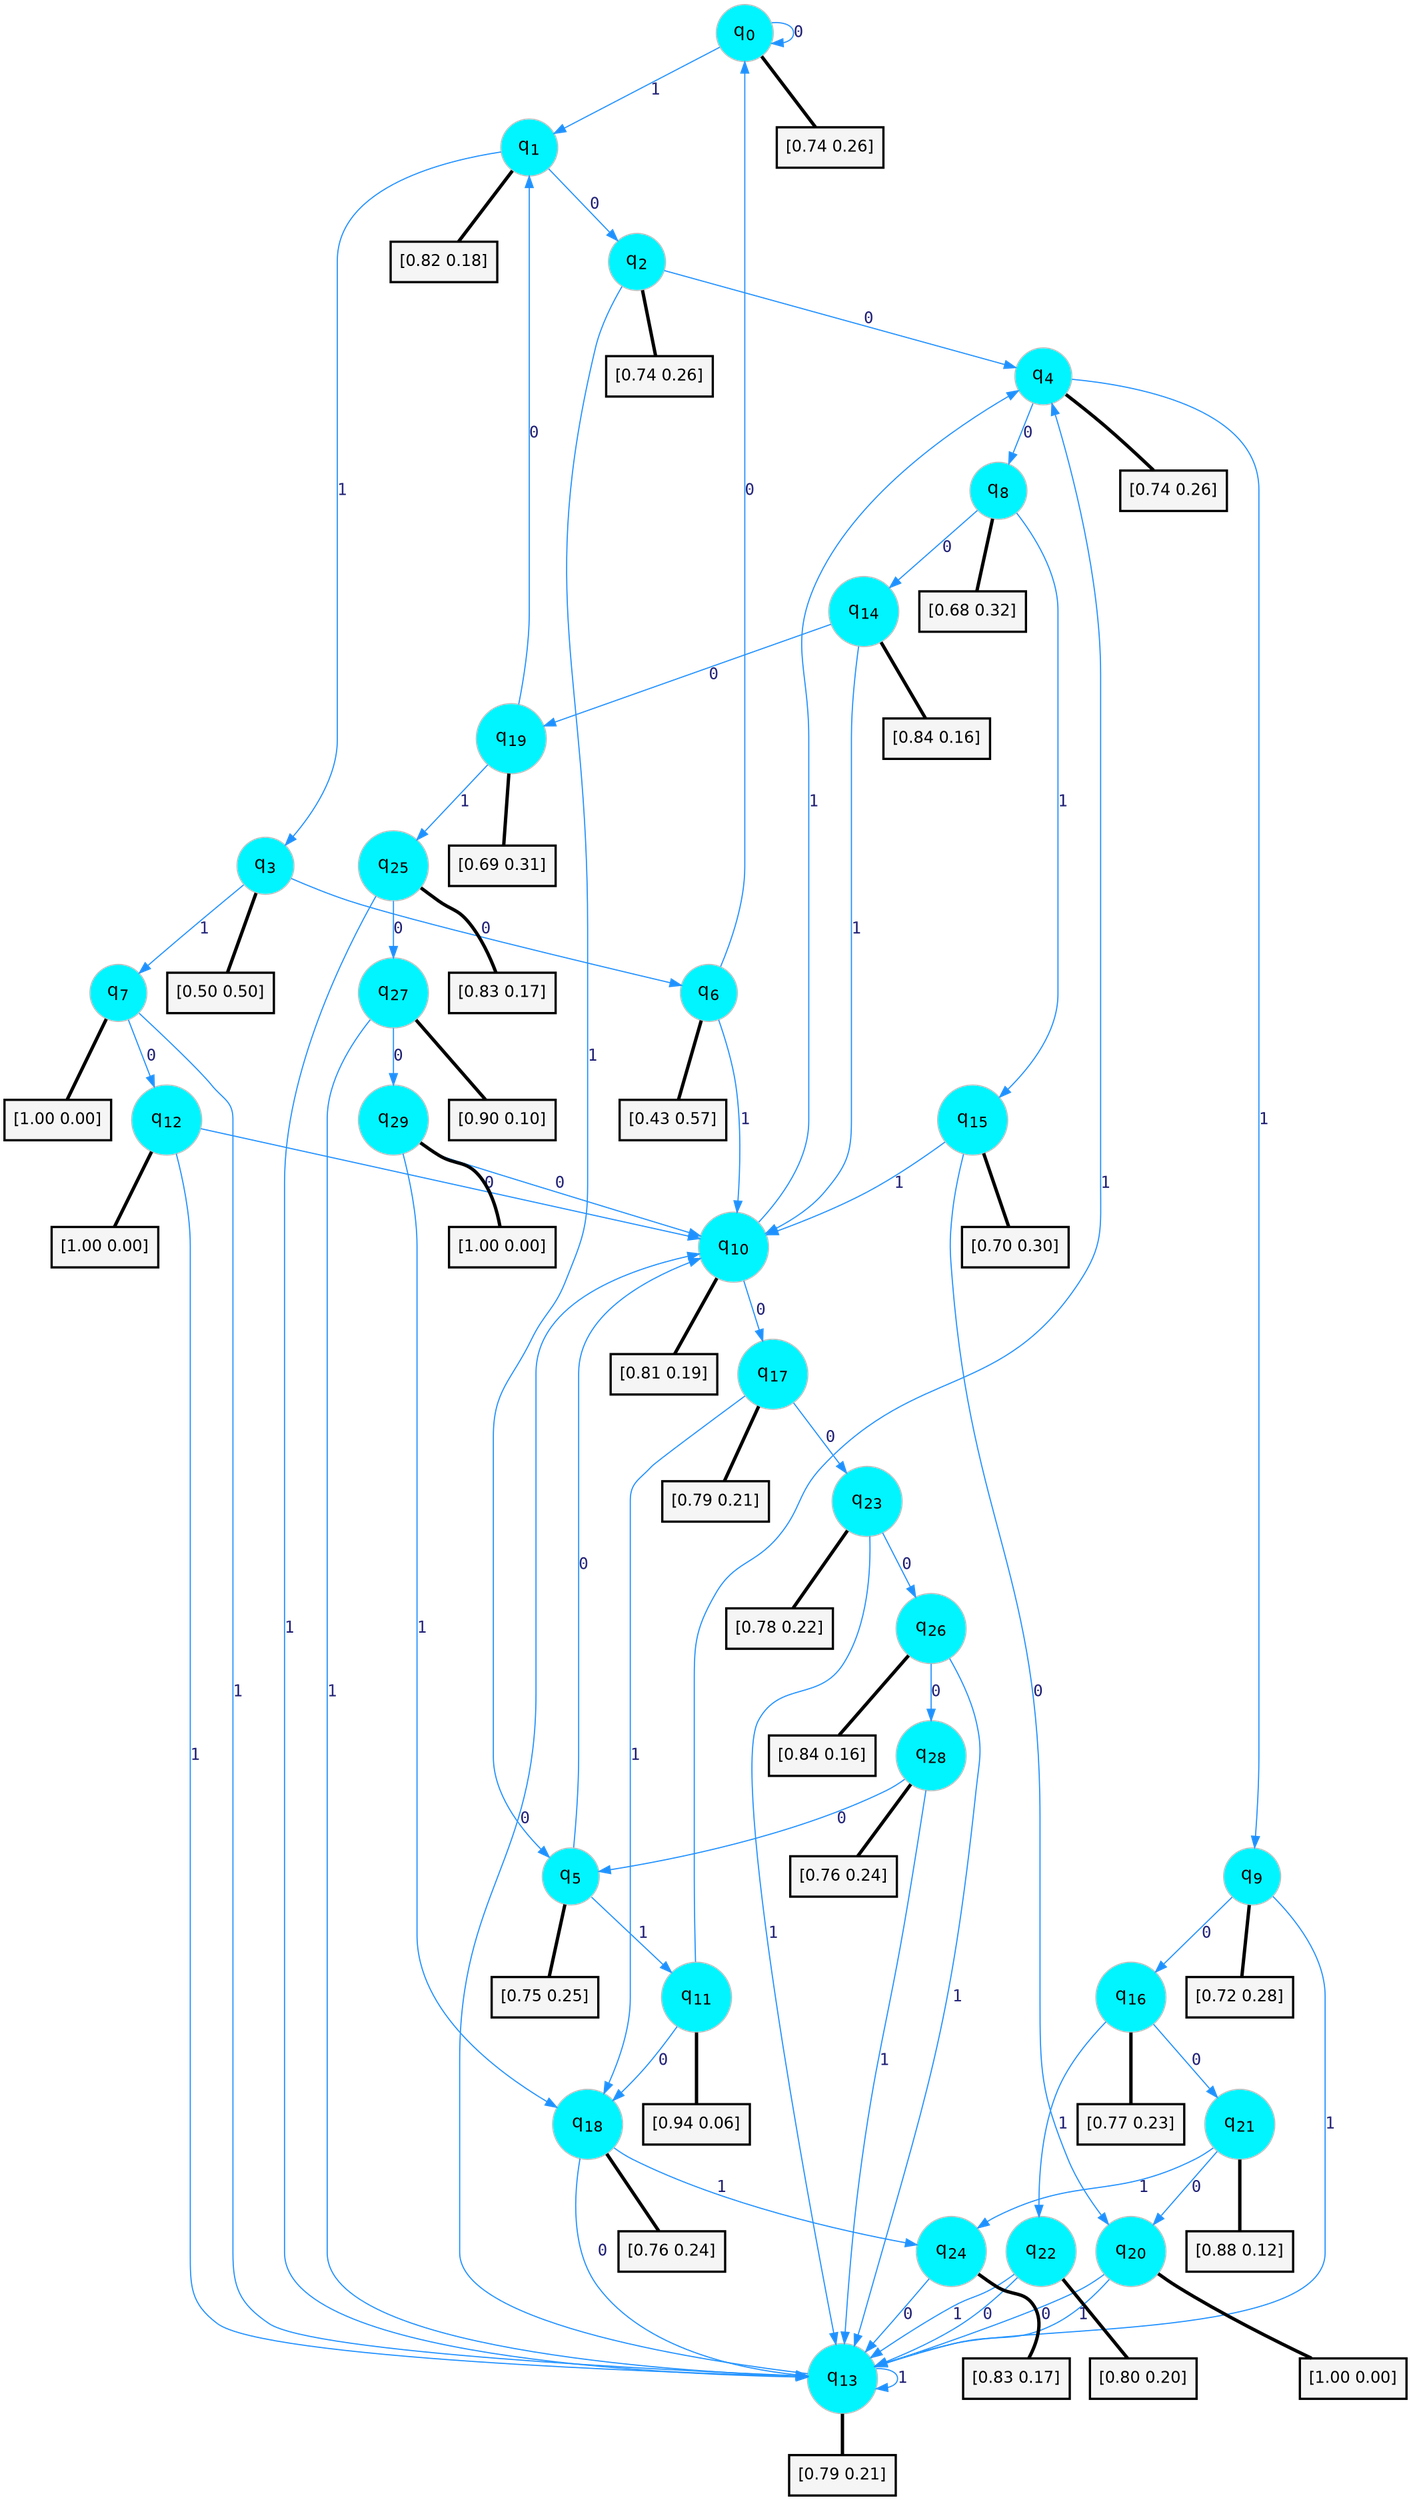 digraph G {
graph [
bgcolor=transparent, dpi=300, rankdir=TD, size="40,25"];
node [
color=gray, fillcolor=turquoise1, fontcolor=black, fontname=Helvetica, fontsize=16, fontweight=bold, shape=circle, style=filled];
edge [
arrowsize=1, color=dodgerblue1, fontcolor=midnightblue, fontname=courier, fontweight=bold, penwidth=1, style=solid, weight=20];
0[label=<q<SUB>0</SUB>>];
1[label=<q<SUB>1</SUB>>];
2[label=<q<SUB>2</SUB>>];
3[label=<q<SUB>3</SUB>>];
4[label=<q<SUB>4</SUB>>];
5[label=<q<SUB>5</SUB>>];
6[label=<q<SUB>6</SUB>>];
7[label=<q<SUB>7</SUB>>];
8[label=<q<SUB>8</SUB>>];
9[label=<q<SUB>9</SUB>>];
10[label=<q<SUB>10</SUB>>];
11[label=<q<SUB>11</SUB>>];
12[label=<q<SUB>12</SUB>>];
13[label=<q<SUB>13</SUB>>];
14[label=<q<SUB>14</SUB>>];
15[label=<q<SUB>15</SUB>>];
16[label=<q<SUB>16</SUB>>];
17[label=<q<SUB>17</SUB>>];
18[label=<q<SUB>18</SUB>>];
19[label=<q<SUB>19</SUB>>];
20[label=<q<SUB>20</SUB>>];
21[label=<q<SUB>21</SUB>>];
22[label=<q<SUB>22</SUB>>];
23[label=<q<SUB>23</SUB>>];
24[label=<q<SUB>24</SUB>>];
25[label=<q<SUB>25</SUB>>];
26[label=<q<SUB>26</SUB>>];
27[label=<q<SUB>27</SUB>>];
28[label=<q<SUB>28</SUB>>];
29[label=<q<SUB>29</SUB>>];
30[label="[0.74 0.26]", shape=box,fontcolor=black, fontname=Helvetica, fontsize=14, penwidth=2, fillcolor=whitesmoke,color=black];
31[label="[0.82 0.18]", shape=box,fontcolor=black, fontname=Helvetica, fontsize=14, penwidth=2, fillcolor=whitesmoke,color=black];
32[label="[0.74 0.26]", shape=box,fontcolor=black, fontname=Helvetica, fontsize=14, penwidth=2, fillcolor=whitesmoke,color=black];
33[label="[0.50 0.50]", shape=box,fontcolor=black, fontname=Helvetica, fontsize=14, penwidth=2, fillcolor=whitesmoke,color=black];
34[label="[0.74 0.26]", shape=box,fontcolor=black, fontname=Helvetica, fontsize=14, penwidth=2, fillcolor=whitesmoke,color=black];
35[label="[0.75 0.25]", shape=box,fontcolor=black, fontname=Helvetica, fontsize=14, penwidth=2, fillcolor=whitesmoke,color=black];
36[label="[0.43 0.57]", shape=box,fontcolor=black, fontname=Helvetica, fontsize=14, penwidth=2, fillcolor=whitesmoke,color=black];
37[label="[1.00 0.00]", shape=box,fontcolor=black, fontname=Helvetica, fontsize=14, penwidth=2, fillcolor=whitesmoke,color=black];
38[label="[0.68 0.32]", shape=box,fontcolor=black, fontname=Helvetica, fontsize=14, penwidth=2, fillcolor=whitesmoke,color=black];
39[label="[0.72 0.28]", shape=box,fontcolor=black, fontname=Helvetica, fontsize=14, penwidth=2, fillcolor=whitesmoke,color=black];
40[label="[0.81 0.19]", shape=box,fontcolor=black, fontname=Helvetica, fontsize=14, penwidth=2, fillcolor=whitesmoke,color=black];
41[label="[0.94 0.06]", shape=box,fontcolor=black, fontname=Helvetica, fontsize=14, penwidth=2, fillcolor=whitesmoke,color=black];
42[label="[1.00 0.00]", shape=box,fontcolor=black, fontname=Helvetica, fontsize=14, penwidth=2, fillcolor=whitesmoke,color=black];
43[label="[0.79 0.21]", shape=box,fontcolor=black, fontname=Helvetica, fontsize=14, penwidth=2, fillcolor=whitesmoke,color=black];
44[label="[0.84 0.16]", shape=box,fontcolor=black, fontname=Helvetica, fontsize=14, penwidth=2, fillcolor=whitesmoke,color=black];
45[label="[0.70 0.30]", shape=box,fontcolor=black, fontname=Helvetica, fontsize=14, penwidth=2, fillcolor=whitesmoke,color=black];
46[label="[0.77 0.23]", shape=box,fontcolor=black, fontname=Helvetica, fontsize=14, penwidth=2, fillcolor=whitesmoke,color=black];
47[label="[0.79 0.21]", shape=box,fontcolor=black, fontname=Helvetica, fontsize=14, penwidth=2, fillcolor=whitesmoke,color=black];
48[label="[0.76 0.24]", shape=box,fontcolor=black, fontname=Helvetica, fontsize=14, penwidth=2, fillcolor=whitesmoke,color=black];
49[label="[0.69 0.31]", shape=box,fontcolor=black, fontname=Helvetica, fontsize=14, penwidth=2, fillcolor=whitesmoke,color=black];
50[label="[1.00 0.00]", shape=box,fontcolor=black, fontname=Helvetica, fontsize=14, penwidth=2, fillcolor=whitesmoke,color=black];
51[label="[0.88 0.12]", shape=box,fontcolor=black, fontname=Helvetica, fontsize=14, penwidth=2, fillcolor=whitesmoke,color=black];
52[label="[0.80 0.20]", shape=box,fontcolor=black, fontname=Helvetica, fontsize=14, penwidth=2, fillcolor=whitesmoke,color=black];
53[label="[0.78 0.22]", shape=box,fontcolor=black, fontname=Helvetica, fontsize=14, penwidth=2, fillcolor=whitesmoke,color=black];
54[label="[0.83 0.17]", shape=box,fontcolor=black, fontname=Helvetica, fontsize=14, penwidth=2, fillcolor=whitesmoke,color=black];
55[label="[0.83 0.17]", shape=box,fontcolor=black, fontname=Helvetica, fontsize=14, penwidth=2, fillcolor=whitesmoke,color=black];
56[label="[0.84 0.16]", shape=box,fontcolor=black, fontname=Helvetica, fontsize=14, penwidth=2, fillcolor=whitesmoke,color=black];
57[label="[0.90 0.10]", shape=box,fontcolor=black, fontname=Helvetica, fontsize=14, penwidth=2, fillcolor=whitesmoke,color=black];
58[label="[0.76 0.24]", shape=box,fontcolor=black, fontname=Helvetica, fontsize=14, penwidth=2, fillcolor=whitesmoke,color=black];
59[label="[1.00 0.00]", shape=box,fontcolor=black, fontname=Helvetica, fontsize=14, penwidth=2, fillcolor=whitesmoke,color=black];
0->0 [label=0];
0->1 [label=1];
0->30 [arrowhead=none, penwidth=3,color=black];
1->2 [label=0];
1->3 [label=1];
1->31 [arrowhead=none, penwidth=3,color=black];
2->4 [label=0];
2->5 [label=1];
2->32 [arrowhead=none, penwidth=3,color=black];
3->6 [label=0];
3->7 [label=1];
3->33 [arrowhead=none, penwidth=3,color=black];
4->8 [label=0];
4->9 [label=1];
4->34 [arrowhead=none, penwidth=3,color=black];
5->10 [label=0];
5->11 [label=1];
5->35 [arrowhead=none, penwidth=3,color=black];
6->0 [label=0];
6->10 [label=1];
6->36 [arrowhead=none, penwidth=3,color=black];
7->12 [label=0];
7->13 [label=1];
7->37 [arrowhead=none, penwidth=3,color=black];
8->14 [label=0];
8->15 [label=1];
8->38 [arrowhead=none, penwidth=3,color=black];
9->16 [label=0];
9->13 [label=1];
9->39 [arrowhead=none, penwidth=3,color=black];
10->17 [label=0];
10->4 [label=1];
10->40 [arrowhead=none, penwidth=3,color=black];
11->18 [label=0];
11->4 [label=1];
11->41 [arrowhead=none, penwidth=3,color=black];
12->10 [label=0];
12->13 [label=1];
12->42 [arrowhead=none, penwidth=3,color=black];
13->10 [label=0];
13->13 [label=1];
13->43 [arrowhead=none, penwidth=3,color=black];
14->19 [label=0];
14->10 [label=1];
14->44 [arrowhead=none, penwidth=3,color=black];
15->20 [label=0];
15->10 [label=1];
15->45 [arrowhead=none, penwidth=3,color=black];
16->21 [label=0];
16->22 [label=1];
16->46 [arrowhead=none, penwidth=3,color=black];
17->23 [label=0];
17->18 [label=1];
17->47 [arrowhead=none, penwidth=3,color=black];
18->13 [label=0];
18->24 [label=1];
18->48 [arrowhead=none, penwidth=3,color=black];
19->1 [label=0];
19->25 [label=1];
19->49 [arrowhead=none, penwidth=3,color=black];
20->13 [label=0];
20->13 [label=1];
20->50 [arrowhead=none, penwidth=3,color=black];
21->20 [label=0];
21->24 [label=1];
21->51 [arrowhead=none, penwidth=3,color=black];
22->13 [label=0];
22->13 [label=1];
22->52 [arrowhead=none, penwidth=3,color=black];
23->26 [label=0];
23->13 [label=1];
23->53 [arrowhead=none, penwidth=3,color=black];
24->13 [label=0];
24->54 [arrowhead=none, penwidth=3,color=black];
25->27 [label=0];
25->13 [label=1];
25->55 [arrowhead=none, penwidth=3,color=black];
26->28 [label=0];
26->13 [label=1];
26->56 [arrowhead=none, penwidth=3,color=black];
27->29 [label=0];
27->13 [label=1];
27->57 [arrowhead=none, penwidth=3,color=black];
28->5 [label=0];
28->13 [label=1];
28->58 [arrowhead=none, penwidth=3,color=black];
29->10 [label=0];
29->18 [label=1];
29->59 [arrowhead=none, penwidth=3,color=black];
}
